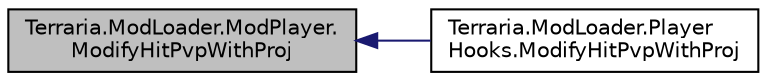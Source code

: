 digraph "Terraria.ModLoader.ModPlayer.ModifyHitPvpWithProj"
{
  edge [fontname="Helvetica",fontsize="10",labelfontname="Helvetica",labelfontsize="10"];
  node [fontname="Helvetica",fontsize="10",shape=record];
  rankdir="LR";
  Node100 [label="Terraria.ModLoader.ModPlayer.\lModifyHitPvpWithProj",height=0.2,width=0.4,color="black", fillcolor="grey75", style="filled", fontcolor="black"];
  Node100 -> Node101 [dir="back",color="midnightblue",fontsize="10",style="solid",fontname="Helvetica"];
  Node101 [label="Terraria.ModLoader.Player\lHooks.ModifyHitPvpWithProj",height=0.2,width=0.4,color="black", fillcolor="white", style="filled",URL="$class_terraria_1_1_mod_loader_1_1_player_hooks.html#a402447c5b161a017234ce2f04a5cf3a6"];
}
